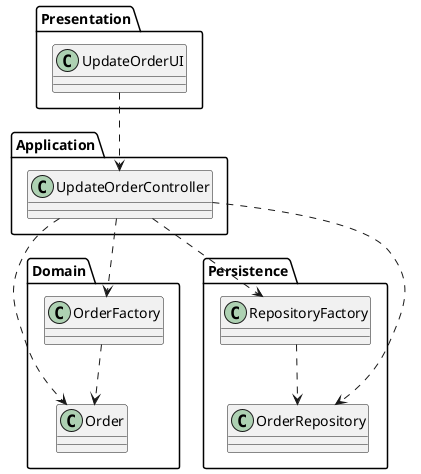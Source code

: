 @startuml
skinparam classAttributeIconSize 0


Package Presentation{
class UpdateOrderUI {
}
}

Package Application{

class UpdateOrderController {


}
}

Package Domain{

class Order {


}

class OrderFactory{
}


}


Package Persistence{
class RepositoryFactory{

}

class OrderRepository{

}


}

UpdateOrderUI ..> UpdateOrderController
UpdateOrderController ..> Order
UpdateOrderController ..> OrderRepository
UpdateOrderController ..> RepositoryFactory
UpdateOrderController ..> OrderFactory
RepositoryFactory ..> OrderRepository
OrderFactory..> Order


@enduml